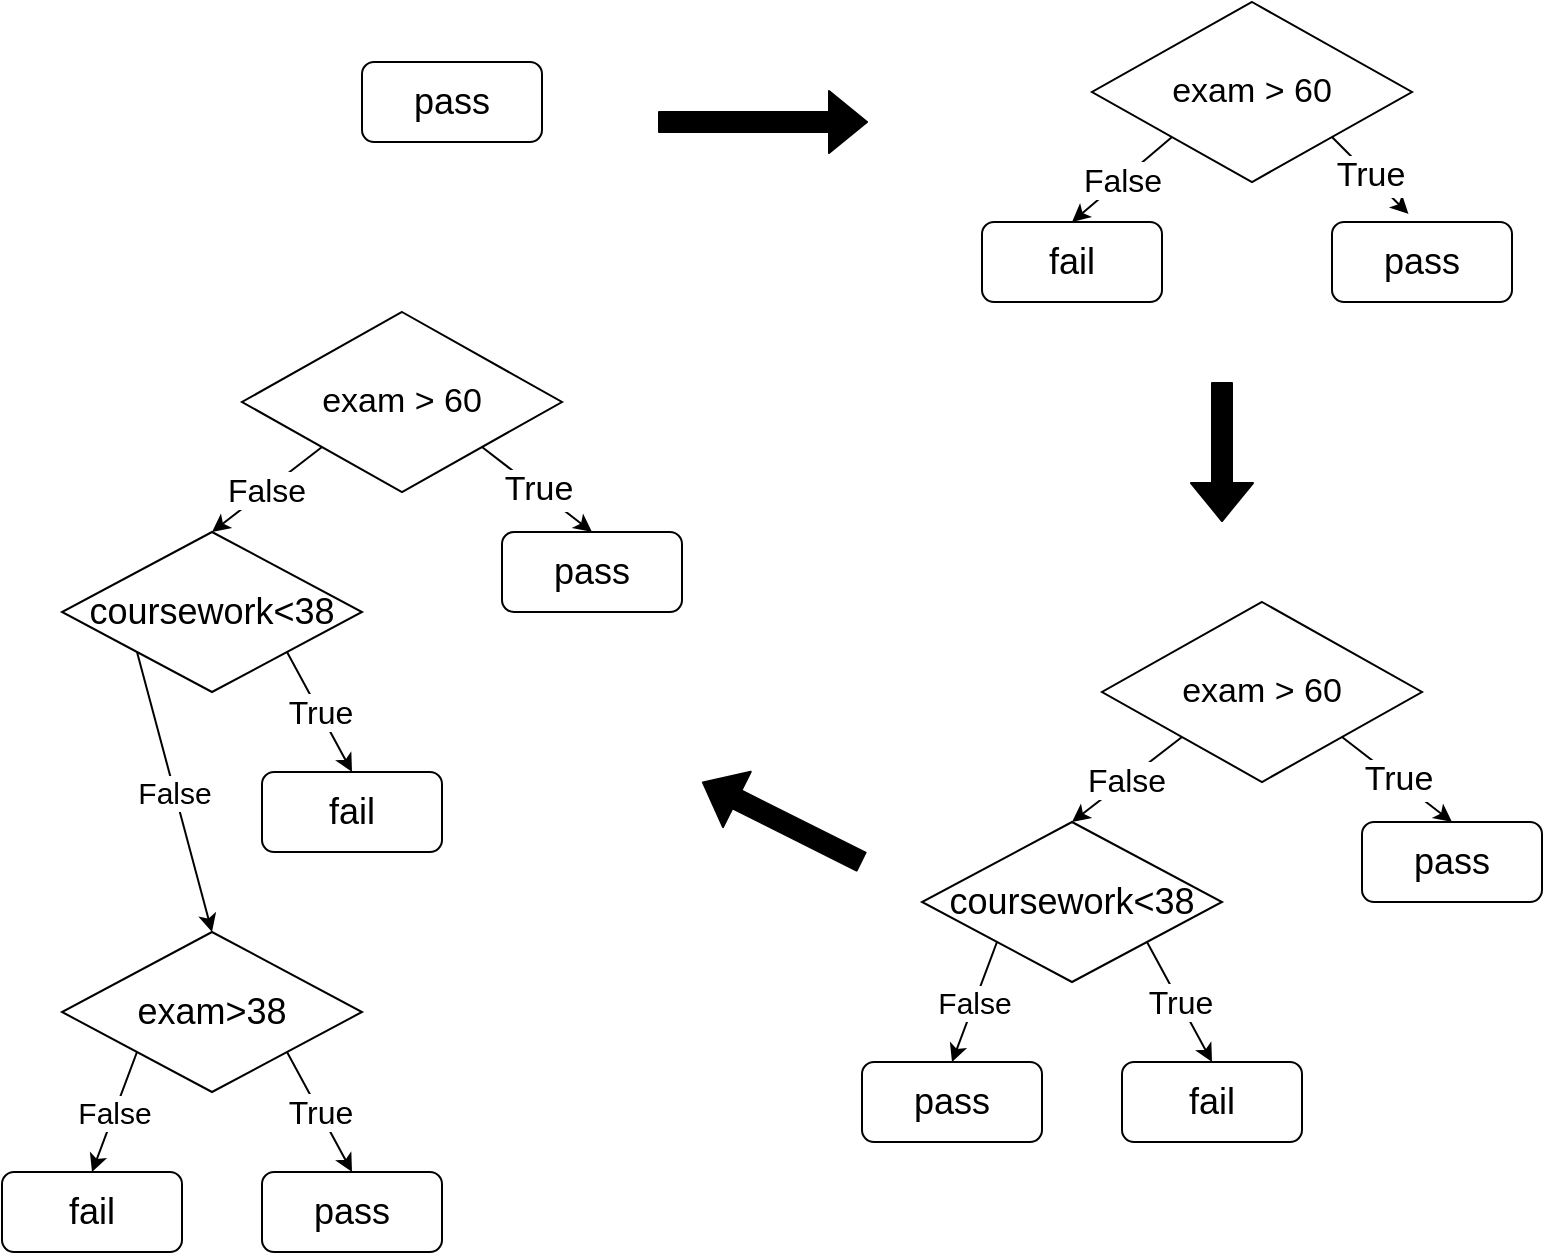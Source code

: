 <mxGraphModel dx="971" dy="651" grid="1" gridSize="10" guides="1" tooltips="1" connect="1" arrows="1" fold="1" page="1" pageScale="1" pageWidth="827" pageHeight="1169" background="#ffffff"><root><mxCell id="0"/><mxCell id="1" parent="0"/><mxCell id="11" value="&lt;font style=&quot;font-size: 17px&quot;&gt;True&lt;/font&gt;" style="rounded=0;html=1;exitX=1;exitY=1;entryX=0.5;entryY=0;jettySize=auto;orthogonalLoop=1;" parent="1" source="2" target="4" edge="1"><mxGeometry relative="1" as="geometry"/></mxCell><mxCell id="13" value="&lt;font size=&quot;3&quot;&gt;False&lt;/font&gt;" style="edgeStyle=none;rounded=0;html=1;exitX=0;exitY=1;entryX=0.5;entryY=0;jettySize=auto;orthogonalLoop=1;" parent="1" source="2" target="3" edge="1"><mxGeometry relative="1" as="geometry"/></mxCell><mxCell id="2" value="&lt;span&gt;&lt;font style=&quot;font-size: 17px&quot;&gt;exam &amp;gt; 60&lt;/font&gt;&lt;/span&gt;" style="rhombus;whiteSpace=wrap;html=1;align=center;" parent="1" vertex="1"><mxGeometry x="590" y="390" width="160" height="90" as="geometry"/></mxCell><mxCell id="12" value="&lt;font style=&quot;font-size: 16px&quot;&gt;True&lt;/font&gt;" style="edgeStyle=none;rounded=0;html=1;exitX=1;exitY=1;entryX=0.5;entryY=0;jettySize=auto;orthogonalLoop=1;" parent="1" source="3" target="6" edge="1"><mxGeometry relative="1" as="geometry"/></mxCell><mxCell id="14" value="&lt;font style=&quot;font-size: 15px&quot;&gt;False&lt;/font&gt;" style="edgeStyle=none;rounded=0;html=1;exitX=0;exitY=1;entryX=0.5;entryY=0;jettySize=auto;orthogonalLoop=1;" parent="1" source="3" target="5" edge="1"><mxGeometry relative="1" as="geometry"><Array as="points"/></mxGeometry></mxCell><mxCell id="3" value="&lt;span&gt;&lt;font style=&quot;font-size: 18px&quot;&gt;coursework&amp;lt;38&lt;/font&gt;&lt;/span&gt;" style="rhombus;whiteSpace=wrap;html=1;align=center;" parent="1" vertex="1"><mxGeometry x="500" y="500" width="150" height="80" as="geometry"/></mxCell><mxCell id="4" value="&lt;font style=&quot;font-size: 18px&quot;&gt;pass&lt;/font&gt;" style="rounded=1;whiteSpace=wrap;html=1;align=center;" parent="1" vertex="1"><mxGeometry x="720" y="500" width="90" height="40" as="geometry"/></mxCell><mxCell id="5" value="&lt;font style=&quot;font-size: 18px&quot;&gt;pass&lt;/font&gt;" style="rounded=1;whiteSpace=wrap;html=1;align=center;" parent="1" vertex="1"><mxGeometry x="470" y="620" width="90" height="40" as="geometry"/></mxCell><mxCell id="6" value="&lt;font style=&quot;font-size: 18px&quot;&gt;fail&lt;/font&gt;" style="rounded=1;whiteSpace=wrap;html=1;align=center;" parent="1" vertex="1"><mxGeometry x="600" y="620" width="90" height="40" as="geometry"/></mxCell><mxCell id="15" value="&lt;font style=&quot;font-size: 18px&quot;&gt;pass&lt;/font&gt;" style="rounded=1;whiteSpace=wrap;html=1;align=center;" parent="1" vertex="1"><mxGeometry x="220" y="120" width="90" height="40" as="geometry"/></mxCell><mxCell id="23" value="&lt;font style=&quot;font-size: 17px&quot;&gt;True&lt;/font&gt;" style="edgeStyle=none;rounded=0;html=1;exitX=1;exitY=1;entryX=0.425;entryY=-0.1;entryPerimeter=0;jettySize=auto;orthogonalLoop=1;" parent="1" source="16" target="18" edge="1"><mxGeometry relative="1" as="geometry"/></mxCell><mxCell id="24" value="&lt;font style=&quot;font-size: 16px&quot;&gt;False&lt;/font&gt;" style="edgeStyle=none;rounded=0;html=1;exitX=0;exitY=1;entryX=0.5;entryY=0;jettySize=auto;orthogonalLoop=1;" parent="1" source="16" target="19" edge="1"><mxGeometry relative="1" as="geometry"/></mxCell><mxCell id="16" value="&lt;span&gt;&lt;font style=&quot;font-size: 17px&quot;&gt;exam &amp;gt; 60&lt;/font&gt;&lt;/span&gt;" style="rhombus;whiteSpace=wrap;html=1;align=center;" parent="1" vertex="1"><mxGeometry x="585" y="90" width="160" height="90" as="geometry"/></mxCell><mxCell id="18" value="&lt;font style=&quot;font-size: 18px&quot;&gt;pass&lt;/font&gt;" style="rounded=1;whiteSpace=wrap;html=1;align=center;" parent="1" vertex="1"><mxGeometry x="705" y="200" width="90" height="40" as="geometry"/></mxCell><mxCell id="19" value="&lt;font style=&quot;font-size: 18px&quot;&gt;fail&lt;/font&gt;" style="rounded=1;whiteSpace=wrap;html=1;align=center;" parent="1" vertex="1"><mxGeometry x="530" y="200" width="90" height="40" as="geometry"/></mxCell><mxCell id="25" value="" style="shape=flexArrow;endArrow=classic;html=1;fillColor=#000000;" parent="1" edge="1"><mxGeometry width="50" height="50" relative="1" as="geometry"><mxPoint x="368" y="150" as="sourcePoint"/><mxPoint x="473" y="150" as="targetPoint"/></mxGeometry></mxCell><mxCell id="26" value="" style="shape=flexArrow;endArrow=classic;html=1;fillColor=#000000;" parent="1" edge="1"><mxGeometry width="50" height="50" relative="1" as="geometry"><mxPoint x="650" y="280" as="sourcePoint"/><mxPoint x="650" y="350" as="targetPoint"/></mxGeometry></mxCell><mxCell id="27" value="&lt;font style=&quot;font-size: 17px&quot;&gt;True&lt;/font&gt;" style="rounded=0;html=1;exitX=1;exitY=1;entryX=0.5;entryY=0;jettySize=auto;orthogonalLoop=1;" parent="1" source="29" target="33" edge="1"><mxGeometry relative="1" as="geometry"/></mxCell><mxCell id="28" value="&lt;font size=&quot;3&quot;&gt;False&lt;/font&gt;" style="edgeStyle=none;rounded=0;html=1;exitX=0;exitY=1;entryX=0.5;entryY=0;jettySize=auto;orthogonalLoop=1;" parent="1" source="29" target="32" edge="1"><mxGeometry relative="1" as="geometry"/></mxCell><mxCell id="29" value="&lt;span&gt;&lt;font style=&quot;font-size: 17px&quot;&gt;exam &amp;gt; 60&lt;/font&gt;&lt;/span&gt;" style="rhombus;whiteSpace=wrap;html=1;align=center;" parent="1" vertex="1"><mxGeometry x="160" y="245" width="160" height="90" as="geometry"/></mxCell><mxCell id="30" value="&lt;font style=&quot;font-size: 16px&quot;&gt;True&lt;/font&gt;" style="edgeStyle=none;rounded=0;html=1;exitX=1;exitY=1;entryX=0.5;entryY=0;jettySize=auto;orthogonalLoop=1;" parent="1" source="32" target="35" edge="1"><mxGeometry relative="1" as="geometry"/></mxCell><mxCell id="31" value="&lt;font style=&quot;font-size: 15px&quot;&gt;False&lt;/font&gt;" style="edgeStyle=none;rounded=0;html=1;exitX=0;exitY=1;jettySize=auto;orthogonalLoop=1;" parent="1" source="32" edge="1"><mxGeometry relative="1" as="geometry"><Array as="points"/><mxPoint x="160" y="485" as="sourcePoint"/><mxPoint x="145" y="555" as="targetPoint"/></mxGeometry></mxCell><mxCell id="32" value="&lt;span&gt;&lt;font style=&quot;font-size: 18px&quot;&gt;coursework&amp;lt;38&lt;/font&gt;&lt;/span&gt;" style="rhombus;whiteSpace=wrap;html=1;align=center;" parent="1" vertex="1"><mxGeometry x="70" y="355" width="150" height="80" as="geometry"/></mxCell><mxCell id="33" value="&lt;font style=&quot;font-size: 18px&quot;&gt;pass&lt;/font&gt;" style="rounded=1;whiteSpace=wrap;html=1;align=center;" parent="1" vertex="1"><mxGeometry x="290" y="355" width="90" height="40" as="geometry"/></mxCell><mxCell id="35" value="&lt;font style=&quot;font-size: 18px&quot;&gt;fail&lt;/font&gt;" style="rounded=1;whiteSpace=wrap;html=1;align=center;" parent="1" vertex="1"><mxGeometry x="170" y="475" width="90" height="40" as="geometry"/></mxCell><mxCell id="36" value="" style="shape=flexArrow;endArrow=classic;html=1;fillColor=#000000;" parent="1" edge="1"><mxGeometry width="50" height="50" relative="1" as="geometry"><mxPoint x="470" y="520" as="sourcePoint"/><mxPoint x="390" y="480" as="targetPoint"/></mxGeometry></mxCell><mxCell id="37" value="&lt;font style=&quot;font-size: 16px&quot;&gt;True&lt;/font&gt;" style="edgeStyle=none;rounded=0;html=1;exitX=1;exitY=1;entryX=0.5;entryY=0;jettySize=auto;orthogonalLoop=1;" parent="1" source="41" target="40" edge="1"><mxGeometry relative="1" as="geometry"/></mxCell><mxCell id="38" value="&lt;font style=&quot;font-size: 15px&quot;&gt;False&lt;/font&gt;" style="edgeStyle=none;rounded=0;html=1;exitX=0;exitY=1;entryX=0.5;entryY=0;jettySize=auto;orthogonalLoop=1;" parent="1" source="41" target="39" edge="1"><mxGeometry relative="1" as="geometry"><Array as="points"/></mxGeometry></mxCell><mxCell id="39" value="&lt;font style=&quot;font-size: 18px&quot;&gt;fail&lt;/font&gt;" style="rounded=1;whiteSpace=wrap;html=1;align=center;" parent="1" vertex="1"><mxGeometry x="40" y="675" width="90" height="40" as="geometry"/></mxCell><mxCell id="40" value="&lt;font style=&quot;font-size: 18px&quot;&gt;pass&lt;/font&gt;" style="rounded=1;whiteSpace=wrap;html=1;align=center;" parent="1" vertex="1"><mxGeometry x="170" y="675" width="90" height="40" as="geometry"/></mxCell><mxCell id="41" value="&lt;span&gt;&lt;font style=&quot;font-size: 18px&quot;&gt;exam&amp;gt;38&lt;/font&gt;&lt;/span&gt;" style="rhombus;whiteSpace=wrap;html=1;align=center;" parent="1" vertex="1"><mxGeometry x="70" y="555" width="150" height="80" as="geometry"/></mxCell></root></mxGraphModel>